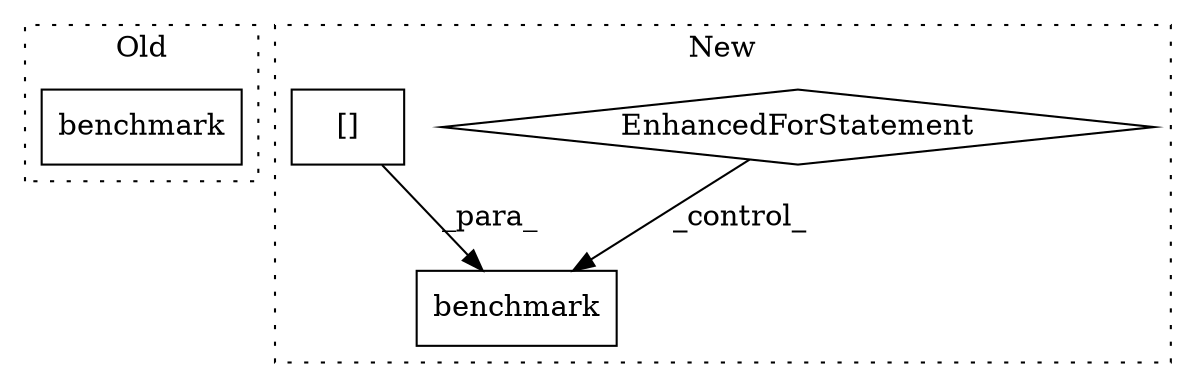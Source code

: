 digraph G {
subgraph cluster0 {
1 [label="benchmark" a="32" s="1298,1331" l="10,1" shape="box"];
label = "Old";
style="dotted";
}
subgraph cluster1 {
2 [label="benchmark" a="32" s="2834,2860" l="10,1" shape="box"];
3 [label="EnhancedForStatement" a="70" s="2693,2763" l="53,2" shape="diamond"];
4 [label="[]" a="2" s="2844,2852" l="3,1" shape="box"];
label = "New";
style="dotted";
}
3 -> 2 [label="_control_"];
4 -> 2 [label="_para_"];
}